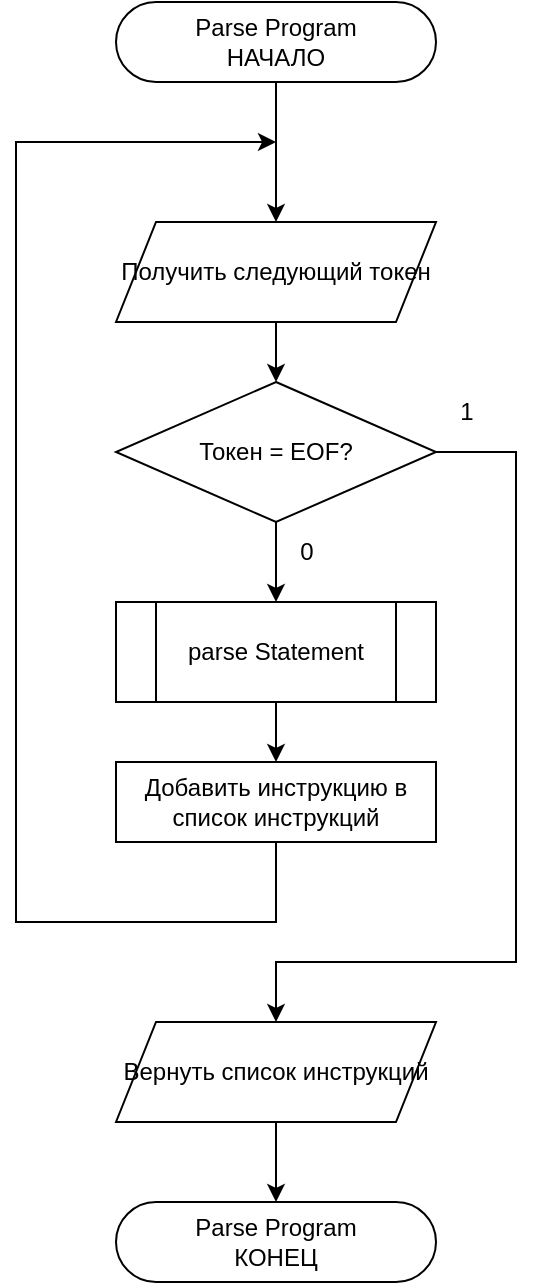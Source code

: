 <mxfile version="22.1.11" type="device" pages="8">
  <diagram name="Parse Program" id="vN8zCdsjXHGzrArm-K71">
    <mxGraphModel dx="1434" dy="780" grid="1" gridSize="10" guides="1" tooltips="1" connect="1" arrows="1" fold="1" page="1" pageScale="1" pageWidth="827" pageHeight="1169" math="0" shadow="0">
      <root>
        <mxCell id="0" />
        <mxCell id="1" parent="0" />
        <mxCell id="RFbiirSrfcHRVchI3yIu-1" value="" style="edgeStyle=orthogonalEdgeStyle;rounded=0;orthogonalLoop=1;jettySize=auto;html=1;" edge="1" parent="1" source="RFbiirSrfcHRVchI3yIu-2" target="RFbiirSrfcHRVchI3yIu-3">
          <mxGeometry relative="1" as="geometry" />
        </mxCell>
        <mxCell id="RFbiirSrfcHRVchI3yIu-2" value="Parse Program&lt;br&gt;НАЧАЛО" style="rounded=1;whiteSpace=wrap;html=1;arcSize=50;" vertex="1" parent="1">
          <mxGeometry x="120" y="120" width="160" height="40" as="geometry" />
        </mxCell>
        <mxCell id="RFbiirSrfcHRVchI3yIu-5" style="edgeStyle=orthogonalEdgeStyle;rounded=0;orthogonalLoop=1;jettySize=auto;html=1;exitX=0.5;exitY=1;exitDx=0;exitDy=0;entryX=0.5;entryY=0;entryDx=0;entryDy=0;" edge="1" parent="1" source="RFbiirSrfcHRVchI3yIu-3" target="RFbiirSrfcHRVchI3yIu-4">
          <mxGeometry relative="1" as="geometry" />
        </mxCell>
        <mxCell id="RFbiirSrfcHRVchI3yIu-3" value="Получить следующий токен" style="shape=parallelogram;perimeter=parallelogramPerimeter;whiteSpace=wrap;html=1;fixedSize=1;" vertex="1" parent="1">
          <mxGeometry x="120" y="230" width="160" height="50" as="geometry" />
        </mxCell>
        <mxCell id="RFbiirSrfcHRVchI3yIu-7" style="edgeStyle=orthogonalEdgeStyle;rounded=0;orthogonalLoop=1;jettySize=auto;html=1;entryX=0.5;entryY=0;entryDx=0;entryDy=0;" edge="1" parent="1" source="RFbiirSrfcHRVchI3yIu-4" target="RFbiirSrfcHRVchI3yIu-6">
          <mxGeometry relative="1" as="geometry" />
        </mxCell>
        <mxCell id="RFbiirSrfcHRVchI3yIu-13" style="edgeStyle=orthogonalEdgeStyle;rounded=0;orthogonalLoop=1;jettySize=auto;html=1;exitX=1;exitY=0.5;exitDx=0;exitDy=0;entryX=0.5;entryY=0;entryDx=0;entryDy=0;" edge="1" parent="1" source="RFbiirSrfcHRVchI3yIu-4" target="RFbiirSrfcHRVchI3yIu-16">
          <mxGeometry relative="1" as="geometry">
            <mxPoint x="200" y="630" as="targetPoint" />
            <Array as="points">
              <mxPoint x="320" y="345" />
              <mxPoint x="320" y="600" />
              <mxPoint x="200" y="600" />
            </Array>
          </mxGeometry>
        </mxCell>
        <mxCell id="RFbiirSrfcHRVchI3yIu-4" value="Токен = EOF?" style="rhombus;whiteSpace=wrap;html=1;" vertex="1" parent="1">
          <mxGeometry x="120" y="310" width="160" height="70" as="geometry" />
        </mxCell>
        <mxCell id="RFbiirSrfcHRVchI3yIu-11" value="" style="edgeStyle=orthogonalEdgeStyle;rounded=0;orthogonalLoop=1;jettySize=auto;html=1;" edge="1" parent="1" source="RFbiirSrfcHRVchI3yIu-6" target="RFbiirSrfcHRVchI3yIu-10">
          <mxGeometry relative="1" as="geometry" />
        </mxCell>
        <mxCell id="RFbiirSrfcHRVchI3yIu-6" value="parse Statement" style="verticalLabelPosition=middle;verticalAlign=middle;html=1;shape=process;whiteSpace=wrap;rounded=0;size=0.125;arcSize=6;labelPosition=center;align=center;" vertex="1" parent="1">
          <mxGeometry x="120" y="420" width="160" height="50" as="geometry" />
        </mxCell>
        <mxCell id="RFbiirSrfcHRVchI3yIu-8" value="0" style="text;html=1;align=center;verticalAlign=middle;resizable=0;points=[];autosize=1;strokeColor=none;fillColor=none;" vertex="1" parent="1">
          <mxGeometry x="200" y="380" width="30" height="30" as="geometry" />
        </mxCell>
        <mxCell id="RFbiirSrfcHRVchI3yIu-12" style="edgeStyle=orthogonalEdgeStyle;rounded=0;orthogonalLoop=1;jettySize=auto;html=1;exitX=0.5;exitY=1;exitDx=0;exitDy=0;" edge="1" parent="1" source="RFbiirSrfcHRVchI3yIu-10">
          <mxGeometry relative="1" as="geometry">
            <mxPoint x="200" y="190" as="targetPoint" />
            <Array as="points">
              <mxPoint x="200" y="580" />
              <mxPoint x="70" y="580" />
              <mxPoint x="70" y="190" />
            </Array>
          </mxGeometry>
        </mxCell>
        <mxCell id="RFbiirSrfcHRVchI3yIu-10" value="Добавить инструкцию в список инструкций" style="rounded=0;whiteSpace=wrap;html=1;" vertex="1" parent="1">
          <mxGeometry x="120" y="500" width="160" height="40" as="geometry" />
        </mxCell>
        <mxCell id="RFbiirSrfcHRVchI3yIu-14" value="Parse Program&lt;br&gt;КОНЕЦ" style="rounded=1;whiteSpace=wrap;html=1;arcSize=50;" vertex="1" parent="1">
          <mxGeometry x="120" y="720" width="160" height="40" as="geometry" />
        </mxCell>
        <mxCell id="RFbiirSrfcHRVchI3yIu-15" value="1" style="text;html=1;align=center;verticalAlign=middle;resizable=0;points=[];autosize=1;strokeColor=none;fillColor=none;" vertex="1" parent="1">
          <mxGeometry x="280" y="310" width="30" height="30" as="geometry" />
        </mxCell>
        <mxCell id="RFbiirSrfcHRVchI3yIu-17" style="edgeStyle=orthogonalEdgeStyle;rounded=0;orthogonalLoop=1;jettySize=auto;html=1;exitX=0.5;exitY=1;exitDx=0;exitDy=0;entryX=0.5;entryY=0;entryDx=0;entryDy=0;" edge="1" parent="1" source="RFbiirSrfcHRVchI3yIu-16" target="RFbiirSrfcHRVchI3yIu-14">
          <mxGeometry relative="1" as="geometry" />
        </mxCell>
        <mxCell id="RFbiirSrfcHRVchI3yIu-16" value="Вернуть список инструкций" style="shape=parallelogram;perimeter=parallelogramPerimeter;whiteSpace=wrap;html=1;fixedSize=1;" vertex="1" parent="1">
          <mxGeometry x="120" y="630" width="160" height="50" as="geometry" />
        </mxCell>
      </root>
    </mxGraphModel>
  </diagram>
  <diagram id="RZg8L4Upk3WjL2Vu51Z9" name="parse Statement">
    <mxGraphModel dx="1434" dy="780" grid="1" gridSize="10" guides="1" tooltips="1" connect="1" arrows="1" fold="1" page="1" pageScale="1" pageWidth="827" pageHeight="1169" math="0" shadow="0">
      <root>
        <mxCell id="0" />
        <mxCell id="1" parent="0" />
        <mxCell id="6UCIQaepSKso90HGSyt5-2" style="edgeStyle=orthogonalEdgeStyle;rounded=0;orthogonalLoop=1;jettySize=auto;html=1;exitX=0.5;exitY=1;exitDx=0;exitDy=0;entryX=0.5;entryY=0;entryDx=0;entryDy=0;" edge="1" parent="1" source="p-0BmLfr4OrKKmkMSSQ_-1" target="6UCIQaepSKso90HGSyt5-1">
          <mxGeometry relative="1" as="geometry" />
        </mxCell>
        <mxCell id="p-0BmLfr4OrKKmkMSSQ_-1" value="parse Statement&lt;br&gt;НАЧАЛО" style="rounded=1;whiteSpace=wrap;html=1;arcSize=50;" vertex="1" parent="1">
          <mxGeometry x="120" y="120" width="160" height="40" as="geometry" />
        </mxCell>
        <mxCell id="zx8V2S4g7xHFsm9kBblv-2" style="edgeStyle=orthogonalEdgeStyle;rounded=0;orthogonalLoop=1;jettySize=auto;html=1;exitX=0.5;exitY=1;exitDx=0;exitDy=0;entryX=0.5;entryY=0;entryDx=0;entryDy=0;" edge="1" parent="1" source="6UCIQaepSKso90HGSyt5-1" target="zx8V2S4g7xHFsm9kBblv-1">
          <mxGeometry relative="1" as="geometry" />
        </mxCell>
        <mxCell id="6UCIQaepSKso90HGSyt5-1" value="Получить текущий токен" style="shape=parallelogram;perimeter=parallelogramPerimeter;whiteSpace=wrap;html=1;fixedSize=1;" vertex="1" parent="1">
          <mxGeometry x="120" y="200" width="160" height="50" as="geometry" />
        </mxCell>
        <mxCell id="zx8V2S4g7xHFsm9kBblv-3" style="edgeStyle=orthogonalEdgeStyle;rounded=0;orthogonalLoop=1;jettySize=auto;html=1;exitX=1;exitY=0.5;exitDx=0;exitDy=0;entryX=0.5;entryY=0;entryDx=0;entryDy=0;" edge="1" parent="1" source="zx8V2S4g7xHFsm9kBblv-1" target="cEMlNqYFYby33BIBd6SE-1">
          <mxGeometry relative="1" as="geometry">
            <mxPoint x="400" y="360" as="targetPoint" />
          </mxGeometry>
        </mxCell>
        <mxCell id="eEvybP_T3dsp8HuTrZ0f-5" value="" style="edgeStyle=orthogonalEdgeStyle;rounded=0;orthogonalLoop=1;jettySize=auto;html=1;" edge="1" parent="1" source="zx8V2S4g7xHFsm9kBblv-1" target="eEvybP_T3dsp8HuTrZ0f-4">
          <mxGeometry relative="1" as="geometry" />
        </mxCell>
        <mxCell id="zx8V2S4g7xHFsm9kBblv-1" value="Токен = IDENT?" style="rhombus;whiteSpace=wrap;html=1;" vertex="1" parent="1">
          <mxGeometry x="120" y="280" width="160" height="70" as="geometry" />
        </mxCell>
        <mxCell id="eEvybP_T3dsp8HuTrZ0f-2" value="" style="edgeStyle=orthogonalEdgeStyle;rounded=0;orthogonalLoop=1;jettySize=auto;html=1;" edge="1" parent="1" source="cEMlNqYFYby33BIBd6SE-1" target="eEvybP_T3dsp8HuTrZ0f-1">
          <mxGeometry relative="1" as="geometry" />
        </mxCell>
        <mxCell id="eEvybP_T3dsp8HuTrZ0f-15" style="edgeStyle=orthogonalEdgeStyle;rounded=0;orthogonalLoop=1;jettySize=auto;html=1;exitX=0;exitY=0.5;exitDx=0;exitDy=0;" edge="1" parent="1" source="cEMlNqYFYby33BIBd6SE-1">
          <mxGeometry relative="1" as="geometry">
            <mxPoint x="320" y="440" as="targetPoint" />
          </mxGeometry>
        </mxCell>
        <mxCell id="cEMlNqYFYby33BIBd6SE-1" value="След. токен = ASSIGN?" style="rhombus;whiteSpace=wrap;html=1;" vertex="1" parent="1">
          <mxGeometry x="360" y="380" width="160" height="70" as="geometry" />
        </mxCell>
        <mxCell id="eEvybP_T3dsp8HuTrZ0f-20" style="edgeStyle=orthogonalEdgeStyle;rounded=0;orthogonalLoop=1;jettySize=auto;html=1;exitX=0.5;exitY=1;exitDx=0;exitDy=0;" edge="1" parent="1" source="eEvybP_T3dsp8HuTrZ0f-1">
          <mxGeometry relative="1" as="geometry">
            <mxPoint x="320" y="620" as="targetPoint" />
            <Array as="points">
              <mxPoint x="440" y="620" />
            </Array>
          </mxGeometry>
        </mxCell>
        <mxCell id="eEvybP_T3dsp8HuTrZ0f-1" value="parse AssignStatement" style="verticalLabelPosition=middle;verticalAlign=middle;html=1;shape=process;whiteSpace=wrap;rounded=0;size=0.125;arcSize=6;labelPosition=center;align=center;" vertex="1" parent="1">
          <mxGeometry x="360" y="470" width="160" height="50" as="geometry" />
        </mxCell>
        <mxCell id="eEvybP_T3dsp8HuTrZ0f-3" value="1" style="text;html=1;align=center;verticalAlign=middle;resizable=0;points=[];autosize=1;strokeColor=none;fillColor=none;" vertex="1" parent="1">
          <mxGeometry x="445" y="440" width="30" height="30" as="geometry" />
        </mxCell>
        <mxCell id="eEvybP_T3dsp8HuTrZ0f-10" value="" style="edgeStyle=orthogonalEdgeStyle;rounded=0;orthogonalLoop=1;jettySize=auto;html=1;" edge="1" parent="1" source="eEvybP_T3dsp8HuTrZ0f-4" target="eEvybP_T3dsp8HuTrZ0f-9">
          <mxGeometry relative="1" as="geometry" />
        </mxCell>
        <mxCell id="eEvybP_T3dsp8HuTrZ0f-12" style="edgeStyle=orthogonalEdgeStyle;rounded=0;orthogonalLoop=1;jettySize=auto;html=1;exitX=1;exitY=0.5;exitDx=0;exitDy=0;entryX=0.5;entryY=0;entryDx=0;entryDy=0;" edge="1" parent="1" source="eEvybP_T3dsp8HuTrZ0f-4" target="eEvybP_T3dsp8HuTrZ0f-11">
          <mxGeometry relative="1" as="geometry" />
        </mxCell>
        <mxCell id="eEvybP_T3dsp8HuTrZ0f-4" value="Токен = RETURN?" style="rhombus;whiteSpace=wrap;html=1;" vertex="1" parent="1">
          <mxGeometry x="120" y="380" width="160" height="70" as="geometry" />
        </mxCell>
        <mxCell id="eEvybP_T3dsp8HuTrZ0f-6" value="1" style="text;html=1;align=center;verticalAlign=middle;resizable=0;points=[];autosize=1;strokeColor=none;fillColor=none;" vertex="1" parent="1">
          <mxGeometry x="270" y="280" width="30" height="30" as="geometry" />
        </mxCell>
        <mxCell id="eEvybP_T3dsp8HuTrZ0f-7" value="0" style="text;html=1;align=center;verticalAlign=middle;resizable=0;points=[];autosize=1;strokeColor=none;fillColor=none;" vertex="1" parent="1">
          <mxGeometry x="205" y="350" width="30" height="30" as="geometry" />
        </mxCell>
        <mxCell id="eEvybP_T3dsp8HuTrZ0f-18" style="edgeStyle=orthogonalEdgeStyle;rounded=0;orthogonalLoop=1;jettySize=auto;html=1;exitX=0.5;exitY=1;exitDx=0;exitDy=0;entryX=0.5;entryY=0;entryDx=0;entryDy=0;" edge="1" parent="1" source="eEvybP_T3dsp8HuTrZ0f-9" target="eEvybP_T3dsp8HuTrZ0f-17">
          <mxGeometry relative="1" as="geometry" />
        </mxCell>
        <mxCell id="eEvybP_T3dsp8HuTrZ0f-9" value="parse ReturnStatement" style="verticalLabelPosition=middle;verticalAlign=middle;html=1;shape=process;whiteSpace=wrap;rounded=0;size=0.125;arcSize=6;labelPosition=center;align=center;" vertex="1" parent="1">
          <mxGeometry x="120" y="470" width="160" height="50" as="geometry" />
        </mxCell>
        <mxCell id="eEvybP_T3dsp8HuTrZ0f-19" style="edgeStyle=orthogonalEdgeStyle;rounded=0;orthogonalLoop=1;jettySize=auto;html=1;exitX=0.5;exitY=1;exitDx=0;exitDy=0;" edge="1" parent="1" source="eEvybP_T3dsp8HuTrZ0f-11">
          <mxGeometry relative="1" as="geometry">
            <mxPoint x="200" y="630" as="targetPoint" />
            <Array as="points">
              <mxPoint x="320" y="630" />
            </Array>
          </mxGeometry>
        </mxCell>
        <mxCell id="eEvybP_T3dsp8HuTrZ0f-11" value="parse ExpressionStatement" style="verticalLabelPosition=middle;verticalAlign=middle;html=1;shape=process;whiteSpace=wrap;rounded=0;size=0.125;arcSize=6;labelPosition=center;align=center;" vertex="1" parent="1">
          <mxGeometry x="240" y="535" width="160" height="50" as="geometry" />
        </mxCell>
        <mxCell id="eEvybP_T3dsp8HuTrZ0f-13" value="1" style="text;html=1;align=center;verticalAlign=middle;resizable=0;points=[];autosize=1;strokeColor=none;fillColor=none;" vertex="1" parent="1">
          <mxGeometry x="205" y="440" width="30" height="30" as="geometry" />
        </mxCell>
        <mxCell id="eEvybP_T3dsp8HuTrZ0f-14" value="0" style="text;html=1;align=center;verticalAlign=middle;resizable=0;points=[];autosize=1;strokeColor=none;fillColor=none;" vertex="1" parent="1">
          <mxGeometry x="280" y="390" width="30" height="30" as="geometry" />
        </mxCell>
        <mxCell id="eEvybP_T3dsp8HuTrZ0f-16" value="0" style="text;html=1;align=center;verticalAlign=middle;resizable=0;points=[];autosize=1;strokeColor=none;fillColor=none;" vertex="1" parent="1">
          <mxGeometry x="330" y="380" width="30" height="30" as="geometry" />
        </mxCell>
        <mxCell id="oddQrcmhSgyB3UyTUdIO-2" value="" style="edgeStyle=orthogonalEdgeStyle;rounded=0;orthogonalLoop=1;jettySize=auto;html=1;" edge="1" parent="1" source="eEvybP_T3dsp8HuTrZ0f-17" target="oddQrcmhSgyB3UyTUdIO-1">
          <mxGeometry relative="1" as="geometry" />
        </mxCell>
        <mxCell id="eEvybP_T3dsp8HuTrZ0f-17" value="Вернуть statement" style="shape=parallelogram;perimeter=parallelogramPerimeter;whiteSpace=wrap;html=1;fixedSize=1;" vertex="1" parent="1">
          <mxGeometry x="120" y="670" width="160" height="50" as="geometry" />
        </mxCell>
        <mxCell id="oddQrcmhSgyB3UyTUdIO-1" value="parse Statement&lt;br&gt;КОНЕЦ" style="rounded=1;whiteSpace=wrap;html=1;arcSize=50;" vertex="1" parent="1">
          <mxGeometry x="120" y="760" width="160" height="40" as="geometry" />
        </mxCell>
      </root>
    </mxGraphModel>
  </diagram>
  <diagram id="WEBmHcpSBEoCiGDK78So" name="parse AssignStatement">
    <mxGraphModel dx="1434" dy="780" grid="1" gridSize="10" guides="1" tooltips="1" connect="1" arrows="1" fold="1" page="1" pageScale="1" pageWidth="827" pageHeight="1169" math="0" shadow="0">
      <root>
        <mxCell id="0" />
        <mxCell id="1" parent="0" />
        <mxCell id="rY4SIzmUrhlyKlhWE3H4-1" style="edgeStyle=orthogonalEdgeStyle;rounded=0;orthogonalLoop=1;jettySize=auto;html=1;exitX=0.5;exitY=1;exitDx=0;exitDy=0;entryX=0.5;entryY=0;entryDx=0;entryDy=0;" edge="1" parent="1" source="rY4SIzmUrhlyKlhWE3H4-2" target="vQDHyShjx7nmZ7_uKFbe-1">
          <mxGeometry relative="1" as="geometry">
            <mxPoint x="200" y="200" as="targetPoint" />
          </mxGeometry>
        </mxCell>
        <mxCell id="rY4SIzmUrhlyKlhWE3H4-2" value="parse AssignStatement&lt;br&gt;НАЧАЛО" style="rounded=1;whiteSpace=wrap;html=1;arcSize=50;" vertex="1" parent="1">
          <mxGeometry x="120" y="120" width="160" height="40" as="geometry" />
        </mxCell>
        <mxCell id="51CfyYkRIOz4YXoLmR5a-2" value="" style="edgeStyle=orthogonalEdgeStyle;rounded=0;orthogonalLoop=1;jettySize=auto;html=1;" edge="1" parent="1" source="vQDHyShjx7nmZ7_uKFbe-1" target="51CfyYkRIOz4YXoLmR5a-1">
          <mxGeometry relative="1" as="geometry" />
        </mxCell>
        <mxCell id="vQDHyShjx7nmZ7_uKFbe-1" value="Получить следующий токен" style="shape=parallelogram;perimeter=parallelogramPerimeter;whiteSpace=wrap;html=1;fixedSize=1;" vertex="1" parent="1">
          <mxGeometry x="120" y="200" width="160" height="50" as="geometry" />
        </mxCell>
        <mxCell id="51CfyYkRIOz4YXoLmR5a-4" value="" style="edgeStyle=orthogonalEdgeStyle;rounded=0;orthogonalLoop=1;jettySize=auto;html=1;" edge="1" parent="1" source="51CfyYkRIOz4YXoLmR5a-1" target="51CfyYkRIOz4YXoLmR5a-3">
          <mxGeometry relative="1" as="geometry" />
        </mxCell>
        <mxCell id="51CfyYkRIOz4YXoLmR5a-1" value="parseExpression(мин. приоритет)" style="verticalLabelPosition=middle;verticalAlign=middle;html=1;shape=process;whiteSpace=wrap;rounded=0;size=0.125;arcSize=6;labelPosition=center;align=center;" vertex="1" parent="1">
          <mxGeometry x="120" y="280" width="160" height="50" as="geometry" />
        </mxCell>
        <mxCell id="51CfyYkRIOz4YXoLmR5a-6" value="" style="edgeStyle=orthogonalEdgeStyle;rounded=0;orthogonalLoop=1;jettySize=auto;html=1;" edge="1" parent="1" source="51CfyYkRIOz4YXoLmR5a-3" target="51CfyYkRIOz4YXoLmR5a-5">
          <mxGeometry relative="1" as="geometry" />
        </mxCell>
        <mxCell id="51CfyYkRIOz4YXoLmR5a-3" value="Вернуть AssignStatement" style="shape=parallelogram;perimeter=parallelogramPerimeter;whiteSpace=wrap;html=1;fixedSize=1;" vertex="1" parent="1">
          <mxGeometry x="120" y="370" width="160" height="50" as="geometry" />
        </mxCell>
        <mxCell id="51CfyYkRIOz4YXoLmR5a-5" value="parse AssignStatement&lt;br&gt;КОНЕЦ" style="rounded=1;whiteSpace=wrap;html=1;arcSize=50;" vertex="1" parent="1">
          <mxGeometry x="120" y="450" width="160" height="40" as="geometry" />
        </mxCell>
      </root>
    </mxGraphModel>
  </diagram>
  <diagram id="1A0XQrjp0oILKtvxVwLo" name="parse ReturnStatement">
    <mxGraphModel dx="1195" dy="650" grid="1" gridSize="10" guides="1" tooltips="1" connect="1" arrows="1" fold="1" page="1" pageScale="1" pageWidth="827" pageHeight="1169" math="0" shadow="0">
      <root>
        <mxCell id="0" />
        <mxCell id="1" parent="0" />
        <mxCell id="bsdMFPGx6QFbQ1Tete2A-1" style="edgeStyle=orthogonalEdgeStyle;rounded=0;orthogonalLoop=1;jettySize=auto;html=1;exitX=0.5;exitY=1;exitDx=0;exitDy=0;entryX=0.5;entryY=0;entryDx=0;entryDy=0;" edge="1" parent="1" source="bsdMFPGx6QFbQ1Tete2A-2" target="bsdMFPGx6QFbQ1Tete2A-4">
          <mxGeometry relative="1" as="geometry">
            <mxPoint x="200" y="200" as="targetPoint" />
          </mxGeometry>
        </mxCell>
        <mxCell id="bsdMFPGx6QFbQ1Tete2A-2" value="parse ReturnStatement&lt;br&gt;НАЧАЛО" style="rounded=1;whiteSpace=wrap;html=1;arcSize=50;" vertex="1" parent="1">
          <mxGeometry x="120" y="120" width="160" height="40" as="geometry" />
        </mxCell>
        <mxCell id="bsdMFPGx6QFbQ1Tete2A-3" value="" style="edgeStyle=orthogonalEdgeStyle;rounded=0;orthogonalLoop=1;jettySize=auto;html=1;" edge="1" parent="1" source="bsdMFPGx6QFbQ1Tete2A-4" target="bsdMFPGx6QFbQ1Tete2A-6">
          <mxGeometry relative="1" as="geometry" />
        </mxCell>
        <mxCell id="bsdMFPGx6QFbQ1Tete2A-4" value="Получить следующий токен" style="shape=parallelogram;perimeter=parallelogramPerimeter;whiteSpace=wrap;html=1;fixedSize=1;" vertex="1" parent="1">
          <mxGeometry x="120" y="200" width="160" height="50" as="geometry" />
        </mxCell>
        <mxCell id="bsdMFPGx6QFbQ1Tete2A-5" value="" style="edgeStyle=orthogonalEdgeStyle;rounded=0;orthogonalLoop=1;jettySize=auto;html=1;" edge="1" parent="1" source="bsdMFPGx6QFbQ1Tete2A-6" target="bsdMFPGx6QFbQ1Tete2A-8">
          <mxGeometry relative="1" as="geometry" />
        </mxCell>
        <mxCell id="bsdMFPGx6QFbQ1Tete2A-6" value="parseExpression(мин. приоритет)" style="verticalLabelPosition=middle;verticalAlign=middle;html=1;shape=process;whiteSpace=wrap;rounded=0;size=0.125;arcSize=6;labelPosition=center;align=center;" vertex="1" parent="1">
          <mxGeometry x="120" y="280" width="160" height="50" as="geometry" />
        </mxCell>
        <mxCell id="bsdMFPGx6QFbQ1Tete2A-7" value="" style="edgeStyle=orthogonalEdgeStyle;rounded=0;orthogonalLoop=1;jettySize=auto;html=1;" edge="1" parent="1" source="bsdMFPGx6QFbQ1Tete2A-8" target="bsdMFPGx6QFbQ1Tete2A-9">
          <mxGeometry relative="1" as="geometry" />
        </mxCell>
        <mxCell id="bsdMFPGx6QFbQ1Tete2A-8" value="Вернуть ReturnStatement" style="shape=parallelogram;perimeter=parallelogramPerimeter;whiteSpace=wrap;html=1;fixedSize=1;" vertex="1" parent="1">
          <mxGeometry x="120" y="370" width="160" height="50" as="geometry" />
        </mxCell>
        <mxCell id="bsdMFPGx6QFbQ1Tete2A-9" value="parse ReturnStatement&lt;br&gt;КОНЕЦ" style="rounded=1;whiteSpace=wrap;html=1;arcSize=50;" vertex="1" parent="1">
          <mxGeometry x="120" y="450" width="160" height="40" as="geometry" />
        </mxCell>
      </root>
    </mxGraphModel>
  </diagram>
  <diagram id="_0QsBw9jqfvrzNvQ7wQl" name="parse ExpressionStatement">
    <mxGraphModel dx="1195" dy="650" grid="1" gridSize="10" guides="1" tooltips="1" connect="1" arrows="1" fold="1" page="1" pageScale="1" pageWidth="827" pageHeight="1169" math="0" shadow="0">
      <root>
        <mxCell id="0" />
        <mxCell id="1" parent="0" />
        <mxCell id="auXK9dWUMXocOPUtMfdK-2" value="parse ExpressionStatement&lt;br&gt;НАЧАЛО" style="rounded=1;whiteSpace=wrap;html=1;arcSize=50;" vertex="1" parent="1">
          <mxGeometry x="120" y="120" width="160" height="40" as="geometry" />
        </mxCell>
        <mxCell id="auXK9dWUMXocOPUtMfdK-3" value="" style="edgeStyle=orthogonalEdgeStyle;rounded=0;orthogonalLoop=1;jettySize=auto;html=1;exitX=0.5;exitY=1;exitDx=0;exitDy=0;" edge="1" parent="1" source="auXK9dWUMXocOPUtMfdK-2" target="auXK9dWUMXocOPUtMfdK-6">
          <mxGeometry relative="1" as="geometry">
            <mxPoint x="200" y="250" as="sourcePoint" />
          </mxGeometry>
        </mxCell>
        <mxCell id="auXK9dWUMXocOPUtMfdK-5" value="" style="edgeStyle=orthogonalEdgeStyle;rounded=0;orthogonalLoop=1;jettySize=auto;html=1;" edge="1" parent="1" source="auXK9dWUMXocOPUtMfdK-6" target="auXK9dWUMXocOPUtMfdK-8">
          <mxGeometry relative="1" as="geometry" />
        </mxCell>
        <mxCell id="auXK9dWUMXocOPUtMfdK-6" value="parseExpression(мин. приоритет)" style="verticalLabelPosition=middle;verticalAlign=middle;html=1;shape=process;whiteSpace=wrap;rounded=0;size=0.125;arcSize=6;labelPosition=center;align=center;" vertex="1" parent="1">
          <mxGeometry x="120" y="190" width="160" height="50" as="geometry" />
        </mxCell>
        <mxCell id="auXK9dWUMXocOPUtMfdK-7" value="" style="edgeStyle=orthogonalEdgeStyle;rounded=0;orthogonalLoop=1;jettySize=auto;html=1;" edge="1" parent="1" source="auXK9dWUMXocOPUtMfdK-8" target="auXK9dWUMXocOPUtMfdK-9">
          <mxGeometry relative="1" as="geometry" />
        </mxCell>
        <mxCell id="auXK9dWUMXocOPUtMfdK-8" value="Вернуть ExpressionStatement" style="shape=parallelogram;perimeter=parallelogramPerimeter;whiteSpace=wrap;html=1;fixedSize=1;" vertex="1" parent="1">
          <mxGeometry x="120" y="280" width="160" height="50" as="geometry" />
        </mxCell>
        <mxCell id="auXK9dWUMXocOPUtMfdK-9" value="parse ExpressionStatement&lt;br&gt;КОНЕЦ" style="rounded=1;whiteSpace=wrap;html=1;arcSize=50;" vertex="1" parent="1">
          <mxGeometry x="120" y="360" width="160" height="40" as="geometry" />
        </mxCell>
      </root>
    </mxGraphModel>
  </diagram>
  <diagram id="v25J4MyKYQ_U1Ftt7N4_" name="parse Expression">
    <mxGraphModel dx="1434" dy="780" grid="1" gridSize="10" guides="1" tooltips="1" connect="1" arrows="1" fold="1" page="1" pageScale="1" pageWidth="827" pageHeight="1169" math="0" shadow="0">
      <root>
        <mxCell id="0" />
        <mxCell id="1" parent="0" />
        <mxCell id="6vq5zGjGF9NItCKiv_Ek-1" value="parse Expression&lt;br&gt;НАЧАЛО" style="rounded=1;whiteSpace=wrap;html=1;arcSize=50;" vertex="1" parent="1">
          <mxGeometry x="120" y="120" width="160" height="40" as="geometry" />
        </mxCell>
        <mxCell id="6vq5zGjGF9NItCKiv_Ek-2" value="" style="edgeStyle=orthogonalEdgeStyle;rounded=0;orthogonalLoop=1;jettySize=auto;html=1;exitX=0.5;exitY=1;exitDx=0;exitDy=0;entryX=0.5;entryY=0;entryDx=0;entryDy=0;" edge="1" parent="1" source="6vq5zGjGF9NItCKiv_Ek-1" target="_okj1M32iWmATImzRbZj-1">
          <mxGeometry relative="1" as="geometry">
            <mxPoint x="200" y="250" as="sourcePoint" />
          </mxGeometry>
        </mxCell>
        <mxCell id="6vq5zGjGF9NItCKiv_Ek-5" value="" style="edgeStyle=orthogonalEdgeStyle;rounded=0;orthogonalLoop=1;jettySize=auto;html=1;" edge="1" parent="1" source="6vq5zGjGF9NItCKiv_Ek-6" target="6vq5zGjGF9NItCKiv_Ek-7">
          <mxGeometry relative="1" as="geometry" />
        </mxCell>
        <mxCell id="6vq5zGjGF9NItCKiv_Ek-6" value="Вернуть выражение" style="shape=parallelogram;perimeter=parallelogramPerimeter;whiteSpace=wrap;html=1;fixedSize=1;" vertex="1" parent="1">
          <mxGeometry x="120" y="970" width="160" height="50" as="geometry" />
        </mxCell>
        <mxCell id="6vq5zGjGF9NItCKiv_Ek-7" value="parse Expression&lt;br&gt;КОНЕЦ" style="rounded=1;whiteSpace=wrap;html=1;arcSize=50;" vertex="1" parent="1">
          <mxGeometry x="120" y="1050" width="160" height="40" as="geometry" />
        </mxCell>
        <mxCell id="WjFy7qz3TFNqTjHaqkXN-2" value="" style="edgeStyle=orthogonalEdgeStyle;rounded=0;orthogonalLoop=1;jettySize=auto;html=1;" edge="1" parent="1" source="_okj1M32iWmATImzRbZj-1" target="WjFy7qz3TFNqTjHaqkXN-1">
          <mxGeometry relative="1" as="geometry" />
        </mxCell>
        <mxCell id="_okj1M32iWmATImzRbZj-1" value="Получить текущий токен и приоритет" style="shape=parallelogram;perimeter=parallelogramPerimeter;whiteSpace=wrap;html=1;fixedSize=1;" vertex="1" parent="1">
          <mxGeometry x="120" y="190" width="160" height="50" as="geometry" />
        </mxCell>
        <mxCell id="m_V5XMgu3f4ka4GwE09i-2" value="" style="edgeStyle=orthogonalEdgeStyle;rounded=0;orthogonalLoop=1;jettySize=auto;html=1;" edge="1" parent="1" source="WjFy7qz3TFNqTjHaqkXN-1" target="m_V5XMgu3f4ka4GwE09i-1">
          <mxGeometry relative="1" as="geometry" />
        </mxCell>
        <mxCell id="WjFy7qz3TFNqTjHaqkXN-1" value="Найти функцию парсинга префикс выражения по токену" style="rounded=0;whiteSpace=wrap;html=1;" vertex="1" parent="1">
          <mxGeometry x="120" y="280" width="160" height="40" as="geometry" />
        </mxCell>
        <mxCell id="m_V5XMgu3f4ka4GwE09i-6" style="edgeStyle=orthogonalEdgeStyle;rounded=0;orthogonalLoop=1;jettySize=auto;html=1;exitX=1;exitY=0.5;exitDx=0;exitDy=0;entryX=0.5;entryY=0;entryDx=0;entryDy=0;" edge="1" parent="1" source="m_V5XMgu3f4ka4GwE09i-1" target="m_V5XMgu3f4ka4GwE09i-4">
          <mxGeometry relative="1" as="geometry" />
        </mxCell>
        <mxCell id="m_V5XMgu3f4ka4GwE09i-9" value="" style="edgeStyle=orthogonalEdgeStyle;rounded=0;orthogonalLoop=1;jettySize=auto;html=1;" edge="1" parent="1" source="m_V5XMgu3f4ka4GwE09i-1" target="m_V5XMgu3f4ka4GwE09i-8">
          <mxGeometry relative="1" as="geometry" />
        </mxCell>
        <mxCell id="m_V5XMgu3f4ka4GwE09i-1" value="Функцию найдена?" style="rhombus;whiteSpace=wrap;html=1;" vertex="1" parent="1">
          <mxGeometry x="120" y="360" width="160" height="70" as="geometry" />
        </mxCell>
        <mxCell id="m_V5XMgu3f4ka4GwE09i-24" style="edgeStyle=orthogonalEdgeStyle;rounded=0;orthogonalLoop=1;jettySize=auto;html=1;exitX=0.5;exitY=1;exitDx=0;exitDy=0;" edge="1" parent="1" source="m_V5XMgu3f4ka4GwE09i-3">
          <mxGeometry relative="1" as="geometry">
            <mxPoint x="200" y="1030" as="targetPoint" />
            <Array as="points">
              <mxPoint x="440" y="1030" />
            </Array>
          </mxGeometry>
        </mxCell>
        <mxCell id="m_V5XMgu3f4ka4GwE09i-3" value="Вернуть пустое выражение" style="shape=parallelogram;perimeter=parallelogramPerimeter;whiteSpace=wrap;html=1;fixedSize=1;" vertex="1" parent="1">
          <mxGeometry x="360" y="690" width="160" height="50" as="geometry" />
        </mxCell>
        <mxCell id="m_V5XMgu3f4ka4GwE09i-5" value="" style="edgeStyle=orthogonalEdgeStyle;rounded=0;orthogonalLoop=1;jettySize=auto;html=1;" edge="1" parent="1" source="m_V5XMgu3f4ka4GwE09i-4" target="m_V5XMgu3f4ka4GwE09i-3">
          <mxGeometry relative="1" as="geometry" />
        </mxCell>
        <mxCell id="m_V5XMgu3f4ka4GwE09i-4" value="Создать ошибку" style="rounded=0;whiteSpace=wrap;html=1;" vertex="1" parent="1">
          <mxGeometry x="360" y="620" width="160" height="40" as="geometry" />
        </mxCell>
        <mxCell id="m_V5XMgu3f4ka4GwE09i-7" value="0" style="text;html=1;align=center;verticalAlign=middle;resizable=0;points=[];autosize=1;strokeColor=none;fillColor=none;" vertex="1" parent="1">
          <mxGeometry x="275" y="360" width="30" height="30" as="geometry" />
        </mxCell>
        <mxCell id="m_V5XMgu3f4ka4GwE09i-12" value="" style="edgeStyle=orthogonalEdgeStyle;rounded=0;orthogonalLoop=1;jettySize=auto;html=1;" edge="1" parent="1" source="m_V5XMgu3f4ka4GwE09i-8" target="m_V5XMgu3f4ka4GwE09i-11">
          <mxGeometry relative="1" as="geometry" />
        </mxCell>
        <mxCell id="m_V5XMgu3f4ka4GwE09i-8" value="Выполнить функцию парсинга префикс выражения" style="rounded=0;whiteSpace=wrap;html=1;" vertex="1" parent="1">
          <mxGeometry x="120" y="460" width="160" height="40" as="geometry" />
        </mxCell>
        <mxCell id="m_V5XMgu3f4ka4GwE09i-10" value="1" style="text;html=1;align=center;verticalAlign=middle;resizable=0;points=[];autosize=1;strokeColor=none;fillColor=none;" vertex="1" parent="1">
          <mxGeometry x="200" y="430" width="30" height="30" as="geometry" />
        </mxCell>
        <mxCell id="m_V5XMgu3f4ka4GwE09i-14" value="" style="edgeStyle=orthogonalEdgeStyle;rounded=0;orthogonalLoop=1;jettySize=auto;html=1;" edge="1" parent="1" source="m_V5XMgu3f4ka4GwE09i-11" target="m_V5XMgu3f4ka4GwE09i-13">
          <mxGeometry relative="1" as="geometry" />
        </mxCell>
        <mxCell id="m_V5XMgu3f4ka4GwE09i-25" style="edgeStyle=orthogonalEdgeStyle;rounded=0;orthogonalLoop=1;jettySize=auto;html=1;exitX=0;exitY=0.5;exitDx=0;exitDy=0;" edge="1" parent="1" source="m_V5XMgu3f4ka4GwE09i-11">
          <mxGeometry relative="1" as="geometry">
            <mxPoint x="200" y="950" as="targetPoint" />
            <Array as="points">
              <mxPoint x="90" y="585" />
              <mxPoint x="90" y="950" />
            </Array>
          </mxGeometry>
        </mxCell>
        <mxCell id="m_V5XMgu3f4ka4GwE09i-11" value="Токен не разделитель и приоритет текущего операнда меньше следующего?&amp;nbsp;" style="rhombus;whiteSpace=wrap;html=1;" vertex="1" parent="1">
          <mxGeometry x="120" y="520" width="160" height="130" as="geometry" />
        </mxCell>
        <mxCell id="m_V5XMgu3f4ka4GwE09i-19" value="" style="edgeStyle=orthogonalEdgeStyle;rounded=0;orthogonalLoop=1;jettySize=auto;html=1;" edge="1" parent="1" source="m_V5XMgu3f4ka4GwE09i-13" target="m_V5XMgu3f4ka4GwE09i-18">
          <mxGeometry relative="1" as="geometry" />
        </mxCell>
        <mxCell id="m_V5XMgu3f4ka4GwE09i-13" value="Найти функцию парсинга инфикс выражения по токену" style="rounded=0;whiteSpace=wrap;html=1;" vertex="1" parent="1">
          <mxGeometry x="120" y="695" width="160" height="40" as="geometry" />
        </mxCell>
        <mxCell id="m_V5XMgu3f4ka4GwE09i-17" value="" style="edgeStyle=orthogonalEdgeStyle;rounded=0;orthogonalLoop=1;jettySize=auto;html=1;" edge="1" parent="1" source="m_V5XMgu3f4ka4GwE09i-15" target="6vq5zGjGF9NItCKiv_Ek-6">
          <mxGeometry relative="1" as="geometry" />
        </mxCell>
        <mxCell id="m_V5XMgu3f4ka4GwE09i-15" value="Выполнить функцию парсинга инфикс выражения" style="rounded=0;whiteSpace=wrap;html=1;" vertex="1" parent="1">
          <mxGeometry x="120" y="880" width="160" height="40" as="geometry" />
        </mxCell>
        <mxCell id="m_V5XMgu3f4ka4GwE09i-20" value="" style="edgeStyle=orthogonalEdgeStyle;rounded=0;orthogonalLoop=1;jettySize=auto;html=1;" edge="1" parent="1" source="m_V5XMgu3f4ka4GwE09i-18" target="m_V5XMgu3f4ka4GwE09i-15">
          <mxGeometry relative="1" as="geometry" />
        </mxCell>
        <mxCell id="m_V5XMgu3f4ka4GwE09i-22" style="edgeStyle=orthogonalEdgeStyle;rounded=0;orthogonalLoop=1;jettySize=auto;html=1;exitX=1;exitY=0.5;exitDx=0;exitDy=0;" edge="1" parent="1" source="m_V5XMgu3f4ka4GwE09i-18">
          <mxGeometry relative="1" as="geometry">
            <mxPoint x="200" y="940" as="targetPoint" />
            <Array as="points">
              <mxPoint x="300" y="805" />
              <mxPoint x="300" y="940" />
            </Array>
          </mxGeometry>
        </mxCell>
        <mxCell id="m_V5XMgu3f4ka4GwE09i-18" value="Функцию найдена?" style="rhombus;whiteSpace=wrap;html=1;" vertex="1" parent="1">
          <mxGeometry x="120" y="770" width="160" height="70" as="geometry" />
        </mxCell>
        <mxCell id="m_V5XMgu3f4ka4GwE09i-21" value="1" style="text;html=1;align=center;verticalAlign=middle;resizable=0;points=[];autosize=1;strokeColor=none;fillColor=none;" vertex="1" parent="1">
          <mxGeometry x="200" y="840" width="30" height="30" as="geometry" />
        </mxCell>
        <mxCell id="m_V5XMgu3f4ka4GwE09i-23" value="0" style="text;html=1;align=center;verticalAlign=middle;resizable=0;points=[];autosize=1;strokeColor=none;fillColor=none;" vertex="1" parent="1">
          <mxGeometry x="275" y="770" width="30" height="30" as="geometry" />
        </mxCell>
        <mxCell id="m_V5XMgu3f4ka4GwE09i-26" value="0" style="text;html=1;align=center;verticalAlign=middle;resizable=0;points=[];autosize=1;strokeColor=none;fillColor=none;" vertex="1" parent="1">
          <mxGeometry x="80" y="555" width="30" height="30" as="geometry" />
        </mxCell>
        <mxCell id="m_V5XMgu3f4ka4GwE09i-27" value="1" style="text;html=1;align=center;verticalAlign=middle;resizable=0;points=[];autosize=1;strokeColor=none;fillColor=none;" vertex="1" parent="1">
          <mxGeometry x="200" y="650" width="30" height="30" as="geometry" />
        </mxCell>
      </root>
    </mxGraphModel>
  </diagram>
  <diagram id="UsCw6EUeztxRQAJQUPJ1" name="parse PrefixExpression">
    <mxGraphModel dx="1434" dy="780" grid="1" gridSize="10" guides="1" tooltips="1" connect="1" arrows="1" fold="1" page="1" pageScale="1" pageWidth="827" pageHeight="1169" math="0" shadow="0">
      <root>
        <mxCell id="0" />
        <mxCell id="1" parent="0" />
        <mxCell id="ksYub_gC-z0QzXt3CkL--1" style="edgeStyle=orthogonalEdgeStyle;rounded=0;orthogonalLoop=1;jettySize=auto;html=1;exitX=0.5;exitY=1;exitDx=0;exitDy=0;entryX=0.5;entryY=0;entryDx=0;entryDy=0;" edge="1" parent="1" source="ksYub_gC-z0QzXt3CkL--2" target="ksYub_gC-z0QzXt3CkL--4">
          <mxGeometry relative="1" as="geometry">
            <mxPoint x="200" y="200" as="targetPoint" />
          </mxGeometry>
        </mxCell>
        <mxCell id="ksYub_gC-z0QzXt3CkL--2" value="parse PrefixExpression&lt;br&gt;НАЧАЛО" style="rounded=1;whiteSpace=wrap;html=1;arcSize=50;" vertex="1" parent="1">
          <mxGeometry x="120" y="120" width="160" height="40" as="geometry" />
        </mxCell>
        <mxCell id="ksYub_gC-z0QzXt3CkL--3" value="" style="edgeStyle=orthogonalEdgeStyle;rounded=0;orthogonalLoop=1;jettySize=auto;html=1;" edge="1" parent="1" source="ksYub_gC-z0QzXt3CkL--4" target="ksYub_gC-z0QzXt3CkL--6">
          <mxGeometry relative="1" as="geometry" />
        </mxCell>
        <mxCell id="ksYub_gC-z0QzXt3CkL--4" value="Получить следующий токен" style="shape=parallelogram;perimeter=parallelogramPerimeter;whiteSpace=wrap;html=1;fixedSize=1;" vertex="1" parent="1">
          <mxGeometry x="120" y="200" width="160" height="50" as="geometry" />
        </mxCell>
        <mxCell id="ksYub_gC-z0QzXt3CkL--5" value="" style="edgeStyle=orthogonalEdgeStyle;rounded=0;orthogonalLoop=1;jettySize=auto;html=1;" edge="1" parent="1" source="ksYub_gC-z0QzXt3CkL--6" target="ksYub_gC-z0QzXt3CkL--8">
          <mxGeometry relative="1" as="geometry" />
        </mxCell>
        <mxCell id="ksYub_gC-z0QzXt3CkL--6" value="parseExpression(приоритет префикса)" style="verticalLabelPosition=middle;verticalAlign=middle;html=1;shape=process;whiteSpace=wrap;rounded=0;size=0.125;arcSize=6;labelPosition=center;align=center;" vertex="1" parent="1">
          <mxGeometry x="120" y="280" width="160" height="50" as="geometry" />
        </mxCell>
        <mxCell id="ksYub_gC-z0QzXt3CkL--7" value="" style="edgeStyle=orthogonalEdgeStyle;rounded=0;orthogonalLoop=1;jettySize=auto;html=1;" edge="1" parent="1" source="ksYub_gC-z0QzXt3CkL--8" target="ksYub_gC-z0QzXt3CkL--9">
          <mxGeometry relative="1" as="geometry" />
        </mxCell>
        <mxCell id="ksYub_gC-z0QzXt3CkL--8" value="Вернуть Expression" style="shape=parallelogram;perimeter=parallelogramPerimeter;whiteSpace=wrap;html=1;fixedSize=1;" vertex="1" parent="1">
          <mxGeometry x="120" y="370" width="160" height="50" as="geometry" />
        </mxCell>
        <mxCell id="ksYub_gC-z0QzXt3CkL--9" value="parse PrefixExpression&lt;br&gt;КОНЕЦ" style="rounded=1;whiteSpace=wrap;html=1;arcSize=50;" vertex="1" parent="1">
          <mxGeometry x="120" y="450" width="160" height="40" as="geometry" />
        </mxCell>
      </root>
    </mxGraphModel>
  </diagram>
  <diagram id="SGowkRUUfviaAAfwkLSV" name="parse InfixExpression">
    <mxGraphModel dx="1195" dy="650" grid="1" gridSize="10" guides="1" tooltips="1" connect="1" arrows="1" fold="1" page="1" pageScale="1" pageWidth="827" pageHeight="1169" math="0" shadow="0">
      <root>
        <mxCell id="0" />
        <mxCell id="1" parent="0" />
        <mxCell id="kXh8sX6RHUGn0Y5aWTWH-1" style="edgeStyle=orthogonalEdgeStyle;rounded=0;orthogonalLoop=1;jettySize=auto;html=1;exitX=0.5;exitY=1;exitDx=0;exitDy=0;entryX=0.5;entryY=0;entryDx=0;entryDy=0;" edge="1" parent="1" source="kXh8sX6RHUGn0Y5aWTWH-2" target="kXh8sX6RHUGn0Y5aWTWH-4">
          <mxGeometry relative="1" as="geometry">
            <mxPoint x="200" y="200" as="targetPoint" />
          </mxGeometry>
        </mxCell>
        <mxCell id="kXh8sX6RHUGn0Y5aWTWH-2" value="parse InfixExpression&lt;br&gt;НАЧАЛО" style="rounded=1;whiteSpace=wrap;html=1;arcSize=50;" vertex="1" parent="1">
          <mxGeometry x="120" y="120" width="160" height="40" as="geometry" />
        </mxCell>
        <mxCell id="kXh8sX6RHUGn0Y5aWTWH-3" value="" style="edgeStyle=orthogonalEdgeStyle;rounded=0;orthogonalLoop=1;jettySize=auto;html=1;entryX=0.5;entryY=0;entryDx=0;entryDy=0;" edge="1" parent="1" source="kXh8sX6RHUGn0Y5aWTWH-4" target="Hz8AmIUJuTF34ITu2iT3-1">
          <mxGeometry relative="1" as="geometry">
            <mxPoint x="200" y="280" as="targetPoint" />
          </mxGeometry>
        </mxCell>
        <mxCell id="kXh8sX6RHUGn0Y5aWTWH-4" value="Получить левый операнд" style="shape=parallelogram;perimeter=parallelogramPerimeter;whiteSpace=wrap;html=1;fixedSize=1;" vertex="1" parent="1">
          <mxGeometry x="120" y="200" width="160" height="50" as="geometry" />
        </mxCell>
        <mxCell id="kXh8sX6RHUGn0Y5aWTWH-5" value="" style="edgeStyle=orthogonalEdgeStyle;rounded=0;orthogonalLoop=1;jettySize=auto;html=1;" edge="1" parent="1" source="kXh8sX6RHUGn0Y5aWTWH-6" target="kXh8sX6RHUGn0Y5aWTWH-8">
          <mxGeometry relative="1" as="geometry" />
        </mxCell>
        <mxCell id="kXh8sX6RHUGn0Y5aWTWH-6" value="parseExpression(приоритет текущего оператора)" style="verticalLabelPosition=middle;verticalAlign=middle;html=1;shape=process;whiteSpace=wrap;rounded=0;size=0.125;arcSize=6;labelPosition=center;align=center;" vertex="1" parent="1">
          <mxGeometry x="120" y="440" width="160" height="50" as="geometry" />
        </mxCell>
        <mxCell id="kXh8sX6RHUGn0Y5aWTWH-7" value="" style="edgeStyle=orthogonalEdgeStyle;rounded=0;orthogonalLoop=1;jettySize=auto;html=1;" edge="1" parent="1" source="kXh8sX6RHUGn0Y5aWTWH-8" target="kXh8sX6RHUGn0Y5aWTWH-9">
          <mxGeometry relative="1" as="geometry" />
        </mxCell>
        <mxCell id="kXh8sX6RHUGn0Y5aWTWH-8" value="Вернуть Expression" style="shape=parallelogram;perimeter=parallelogramPerimeter;whiteSpace=wrap;html=1;fixedSize=1;" vertex="1" parent="1">
          <mxGeometry x="120" y="530" width="160" height="50" as="geometry" />
        </mxCell>
        <mxCell id="kXh8sX6RHUGn0Y5aWTWH-9" value="parse InfixExpression&lt;br&gt;КОНЕЦ" style="rounded=1;whiteSpace=wrap;html=1;arcSize=50;" vertex="1" parent="1">
          <mxGeometry x="120" y="610" width="160" height="40" as="geometry" />
        </mxCell>
        <mxCell id="FweVfgIFIoClazEdTsr1-1" value="" style="rounded=0;orthogonalLoop=1;jettySize=auto;html=1;entryX=0.5;entryY=0;entryDx=0;entryDy=0;" edge="1" parent="1" source="Hz8AmIUJuTF34ITu2iT3-1" target="FweVfgIFIoClazEdTsr1-3">
          <mxGeometry relative="1" as="geometry">
            <mxPoint x="230" y="350" as="targetPoint" />
          </mxGeometry>
        </mxCell>
        <mxCell id="Hz8AmIUJuTF34ITu2iT3-1" value="Получить приоритет текущего оператора" style="rounded=0;whiteSpace=wrap;html=1;" vertex="1" parent="1">
          <mxGeometry x="120" y="280" width="160" height="40" as="geometry" />
        </mxCell>
        <mxCell id="FweVfgIFIoClazEdTsr1-2" value="" style="edgeStyle=orthogonalEdgeStyle;rounded=0;orthogonalLoop=1;jettySize=auto;html=1;" edge="1" parent="1" target="kXh8sX6RHUGn0Y5aWTWH-6">
          <mxGeometry relative="1" as="geometry">
            <mxPoint x="200" y="390" as="sourcePoint" />
          </mxGeometry>
        </mxCell>
        <mxCell id="FweVfgIFIoClazEdTsr1-3" value="Получить следующий токен" style="shape=parallelogram;perimeter=parallelogramPerimeter;whiteSpace=wrap;html=1;fixedSize=1;" vertex="1" parent="1">
          <mxGeometry x="120" y="350" width="160" height="50" as="geometry" />
        </mxCell>
      </root>
    </mxGraphModel>
  </diagram>
</mxfile>
